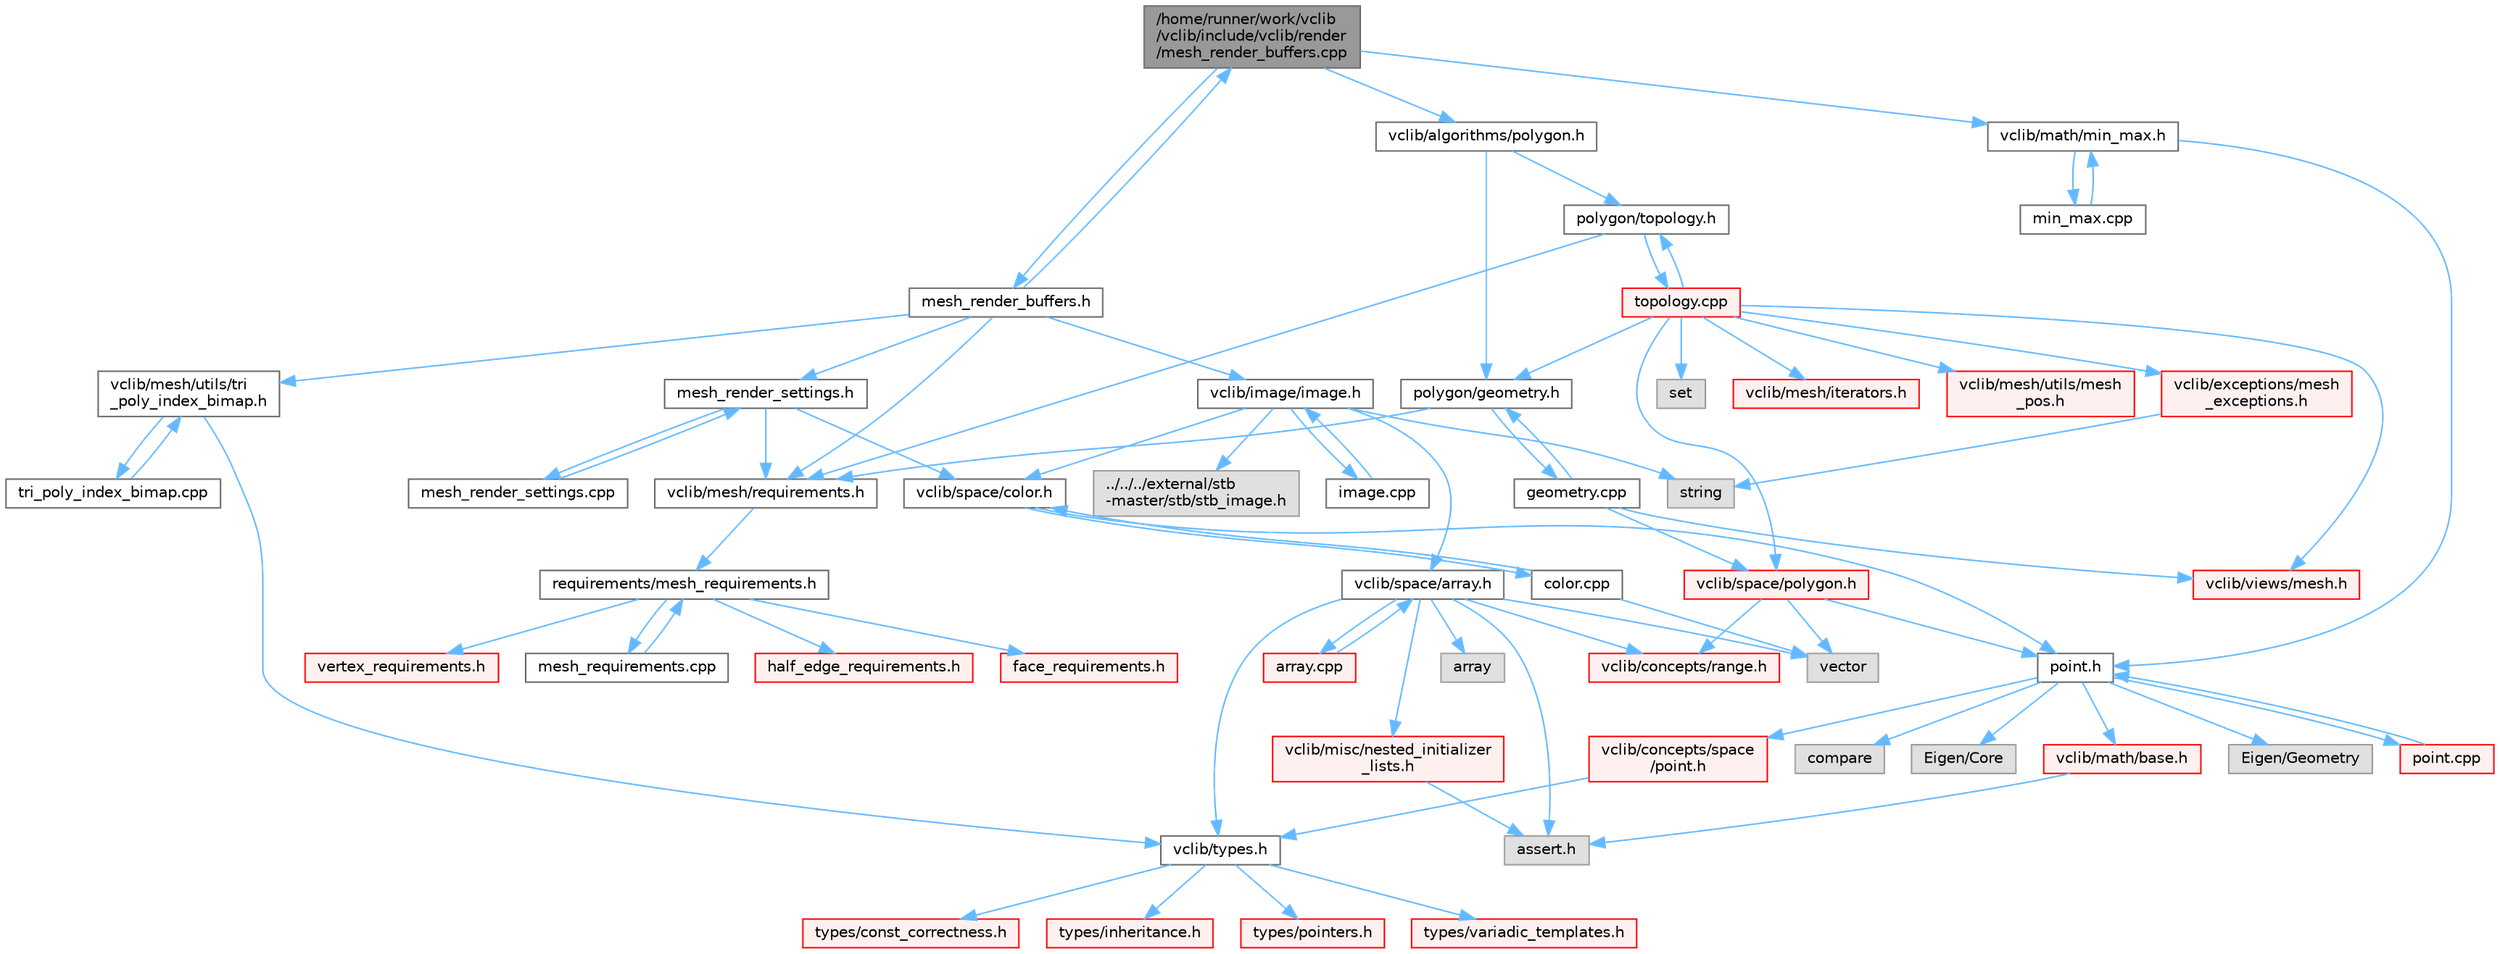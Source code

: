 digraph "/home/runner/work/vclib/vclib/include/vclib/render/mesh_render_buffers.cpp"
{
 // LATEX_PDF_SIZE
  bgcolor="transparent";
  edge [fontname=Helvetica,fontsize=10,labelfontname=Helvetica,labelfontsize=10];
  node [fontname=Helvetica,fontsize=10,shape=box,height=0.2,width=0.4];
  Node1 [label="/home/runner/work/vclib\l/vclib/include/vclib/render\l/mesh_render_buffers.cpp",height=0.2,width=0.4,color="gray40", fillcolor="grey60", style="filled", fontcolor="black",tooltip=" "];
  Node1 -> Node2 [color="steelblue1",style="solid"];
  Node2 [label="mesh_render_buffers.h",height=0.2,width=0.4,color="grey40", fillcolor="white", style="filled",URL="$mesh__render__buffers_8h.html",tooltip=" "];
  Node2 -> Node3 [color="steelblue1",style="solid"];
  Node3 [label="vclib/image/image.h",height=0.2,width=0.4,color="grey40", fillcolor="white", style="filled",URL="$image_2image_8h.html",tooltip=" "];
  Node3 -> Node4 [color="steelblue1",style="solid"];
  Node4 [label="string",height=0.2,width=0.4,color="grey60", fillcolor="#E0E0E0", style="filled",tooltip=" "];
  Node3 -> Node5 [color="steelblue1",style="solid"];
  Node5 [label="../../../external/stb\l-master/stb/stb_image.h",height=0.2,width=0.4,color="grey60", fillcolor="#E0E0E0", style="filled",tooltip=" "];
  Node3 -> Node6 [color="steelblue1",style="solid"];
  Node6 [label="vclib/space/array.h",height=0.2,width=0.4,color="grey40", fillcolor="white", style="filled",URL="$array_8h.html",tooltip=" "];
  Node6 -> Node7 [color="steelblue1",style="solid"];
  Node7 [label="assert.h",height=0.2,width=0.4,color="grey60", fillcolor="#E0E0E0", style="filled",tooltip=" "];
  Node6 -> Node8 [color="steelblue1",style="solid"];
  Node8 [label="array",height=0.2,width=0.4,color="grey60", fillcolor="#E0E0E0", style="filled",tooltip=" "];
  Node6 -> Node9 [color="steelblue1",style="solid"];
  Node9 [label="vector",height=0.2,width=0.4,color="grey60", fillcolor="#E0E0E0", style="filled",tooltip=" "];
  Node6 -> Node10 [color="steelblue1",style="solid"];
  Node10 [label="vclib/concepts/range.h",height=0.2,width=0.4,color="red", fillcolor="#FFF0F0", style="filled",URL="$range_8h.html",tooltip=" "];
  Node6 -> Node68 [color="steelblue1",style="solid"];
  Node68 [label="vclib/misc/nested_initializer\l_lists.h",height=0.2,width=0.4,color="red", fillcolor="#FFF0F0", style="filled",URL="$nested__initializer__lists_8h.html",tooltip=" "];
  Node68 -> Node7 [color="steelblue1",style="solid"];
  Node6 -> Node22 [color="steelblue1",style="solid"];
  Node22 [label="vclib/types.h",height=0.2,width=0.4,color="grey40", fillcolor="white", style="filled",URL="$types_8h.html",tooltip=" "];
  Node22 -> Node23 [color="steelblue1",style="solid"];
  Node23 [label="types/const_correctness.h",height=0.2,width=0.4,color="red", fillcolor="#FFF0F0", style="filled",URL="$types_2const__correctness_8h.html",tooltip=" "];
  Node22 -> Node24 [color="steelblue1",style="solid"];
  Node24 [label="types/inheritance.h",height=0.2,width=0.4,color="red", fillcolor="#FFF0F0", style="filled",URL="$inheritance_8h.html",tooltip=" "];
  Node22 -> Node25 [color="steelblue1",style="solid"];
  Node25 [label="types/pointers.h",height=0.2,width=0.4,color="red", fillcolor="#FFF0F0", style="filled",URL="$types_2pointers_8h.html",tooltip=" "];
  Node22 -> Node26 [color="steelblue1",style="solid"];
  Node26 [label="types/variadic_templates.h",height=0.2,width=0.4,color="red", fillcolor="#FFF0F0", style="filled",URL="$variadic__templates_8h.html",tooltip=" "];
  Node6 -> Node74 [color="steelblue1",style="solid"];
  Node74 [label="array.cpp",height=0.2,width=0.4,color="red", fillcolor="#FFF0F0", style="filled",URL="$array_8cpp.html",tooltip=" "];
  Node74 -> Node6 [color="steelblue1",style="solid"];
  Node3 -> Node36 [color="steelblue1",style="solid"];
  Node36 [label="vclib/space/color.h",height=0.2,width=0.4,color="grey40", fillcolor="white", style="filled",URL="$space_2color_8h.html",tooltip=" "];
  Node36 -> Node37 [color="steelblue1",style="solid"];
  Node37 [label="point.h",height=0.2,width=0.4,color="grey40", fillcolor="white", style="filled",URL="$space_2point_8h.html",tooltip=" "];
  Node37 -> Node38 [color="steelblue1",style="solid"];
  Node38 [label="compare",height=0.2,width=0.4,color="grey60", fillcolor="#E0E0E0", style="filled",tooltip=" "];
  Node37 -> Node39 [color="steelblue1",style="solid"];
  Node39 [label="Eigen/Core",height=0.2,width=0.4,color="grey60", fillcolor="#E0E0E0", style="filled",tooltip=" "];
  Node37 -> Node40 [color="steelblue1",style="solid"];
  Node40 [label="Eigen/Geometry",height=0.2,width=0.4,color="grey60", fillcolor="#E0E0E0", style="filled",tooltip=" "];
  Node37 -> Node41 [color="steelblue1",style="solid"];
  Node41 [label="vclib/concepts/space\l/point.h",height=0.2,width=0.4,color="red", fillcolor="#FFF0F0", style="filled",URL="$concepts_2space_2point_8h.html",tooltip=" "];
  Node41 -> Node22 [color="steelblue1",style="solid"];
  Node37 -> Node44 [color="steelblue1",style="solid"];
  Node44 [label="vclib/math/base.h",height=0.2,width=0.4,color="red", fillcolor="#FFF0F0", style="filled",URL="$math_2base_8h.html",tooltip=" "];
  Node44 -> Node7 [color="steelblue1",style="solid"];
  Node37 -> Node47 [color="steelblue1",style="solid"];
  Node47 [label="point.cpp",height=0.2,width=0.4,color="red", fillcolor="#FFF0F0", style="filled",URL="$point_8cpp.html",tooltip=" "];
  Node47 -> Node37 [color="steelblue1",style="solid"];
  Node36 -> Node50 [color="steelblue1",style="solid"];
  Node50 [label="color.cpp",height=0.2,width=0.4,color="grey40", fillcolor="white", style="filled",URL="$space_2color_8cpp.html",tooltip=" "];
  Node50 -> Node36 [color="steelblue1",style="solid"];
  Node50 -> Node9 [color="steelblue1",style="solid"];
  Node3 -> Node76 [color="steelblue1",style="solid"];
  Node76 [label="image.cpp",height=0.2,width=0.4,color="grey40", fillcolor="white", style="filled",URL="$image_8cpp.html",tooltip=" "];
  Node76 -> Node3 [color="steelblue1",style="solid"];
  Node2 -> Node77 [color="steelblue1",style="solid"];
  Node77 [label="vclib/mesh/requirements.h",height=0.2,width=0.4,color="grey40", fillcolor="white", style="filled",URL="$requirements_8h.html",tooltip=" "];
  Node77 -> Node78 [color="steelblue1",style="solid"];
  Node78 [label="requirements/mesh_requirements.h",height=0.2,width=0.4,color="grey40", fillcolor="white", style="filled",URL="$mesh__requirements_8h.html",tooltip=" "];
  Node78 -> Node79 [color="steelblue1",style="solid"];
  Node79 [label="half_edge_requirements.h",height=0.2,width=0.4,color="red", fillcolor="#FFF0F0", style="filled",URL="$half__edge__requirements_8h.html",tooltip=" "];
  Node78 -> Node165 [color="steelblue1",style="solid"];
  Node165 [label="face_requirements.h",height=0.2,width=0.4,color="red", fillcolor="#FFF0F0", style="filled",URL="$face__requirements_8h.html",tooltip=" "];
  Node78 -> Node88 [color="steelblue1",style="solid"];
  Node88 [label="vertex_requirements.h",height=0.2,width=0.4,color="red", fillcolor="#FFF0F0", style="filled",URL="$vertex__requirements_8h.html",tooltip=" "];
  Node78 -> Node190 [color="steelblue1",style="solid"];
  Node190 [label="mesh_requirements.cpp",height=0.2,width=0.4,color="grey40", fillcolor="white", style="filled",URL="$mesh__requirements_8cpp.html",tooltip=" "];
  Node190 -> Node78 [color="steelblue1",style="solid"];
  Node2 -> Node191 [color="steelblue1",style="solid"];
  Node191 [label="vclib/mesh/utils/tri\l_poly_index_bimap.h",height=0.2,width=0.4,color="grey40", fillcolor="white", style="filled",URL="$tri__poly__index__bimap_8h.html",tooltip=" "];
  Node191 -> Node22 [color="steelblue1",style="solid"];
  Node191 -> Node192 [color="steelblue1",style="solid"];
  Node192 [label="tri_poly_index_bimap.cpp",height=0.2,width=0.4,color="grey40", fillcolor="white", style="filled",URL="$tri__poly__index__bimap_8cpp.html",tooltip=" "];
  Node192 -> Node191 [color="steelblue1",style="solid"];
  Node2 -> Node193 [color="steelblue1",style="solid"];
  Node193 [label="mesh_render_settings.h",height=0.2,width=0.4,color="grey40", fillcolor="white", style="filled",URL="$mesh__render__settings_8h.html",tooltip=" "];
  Node193 -> Node77 [color="steelblue1",style="solid"];
  Node193 -> Node36 [color="steelblue1",style="solid"];
  Node193 -> Node194 [color="steelblue1",style="solid"];
  Node194 [label="mesh_render_settings.cpp",height=0.2,width=0.4,color="grey40", fillcolor="white", style="filled",URL="$mesh__render__settings_8cpp.html",tooltip=" "];
  Node194 -> Node193 [color="steelblue1",style="solid"];
  Node2 -> Node1 [color="steelblue1",style="solid"];
  Node1 -> Node195 [color="steelblue1",style="solid"];
  Node195 [label="vclib/algorithms/polygon.h",height=0.2,width=0.4,color="grey40", fillcolor="white", style="filled",URL="$algorithms_2polygon_8h.html",tooltip=" "];
  Node195 -> Node196 [color="steelblue1",style="solid"];
  Node196 [label="polygon/geometry.h",height=0.2,width=0.4,color="grey40", fillcolor="white", style="filled",URL="$geometry_8h.html",tooltip=" "];
  Node196 -> Node77 [color="steelblue1",style="solid"];
  Node196 -> Node197 [color="steelblue1",style="solid"];
  Node197 [label="geometry.cpp",height=0.2,width=0.4,color="grey40", fillcolor="white", style="filled",URL="$geometry_8cpp.html",tooltip=" "];
  Node197 -> Node196 [color="steelblue1",style="solid"];
  Node197 -> Node198 [color="steelblue1",style="solid"];
  Node198 [label="vclib/space/polygon.h",height=0.2,width=0.4,color="red", fillcolor="#FFF0F0", style="filled",URL="$space_2polygon_8h.html",tooltip=" "];
  Node198 -> Node9 [color="steelblue1",style="solid"];
  Node198 -> Node10 [color="steelblue1",style="solid"];
  Node198 -> Node37 [color="steelblue1",style="solid"];
  Node197 -> Node205 [color="steelblue1",style="solid"];
  Node205 [label="vclib/views/mesh.h",height=0.2,width=0.4,color="red", fillcolor="#FFF0F0", style="filled",URL="$views_2mesh_8h.html",tooltip=" "];
  Node195 -> Node225 [color="steelblue1",style="solid"];
  Node225 [label="polygon/topology.h",height=0.2,width=0.4,color="grey40", fillcolor="white", style="filled",URL="$polygon_2topology_8h.html",tooltip=" "];
  Node225 -> Node77 [color="steelblue1",style="solid"];
  Node225 -> Node226 [color="steelblue1",style="solid"];
  Node226 [label="topology.cpp",height=0.2,width=0.4,color="red", fillcolor="#FFF0F0", style="filled",URL="$polygon_2topology_8cpp.html",tooltip=" "];
  Node226 -> Node225 [color="steelblue1",style="solid"];
  Node226 -> Node227 [color="steelblue1",style="solid"];
  Node227 [label="set",height=0.2,width=0.4,color="grey60", fillcolor="#E0E0E0", style="filled",tooltip=" "];
  Node226 -> Node90 [color="steelblue1",style="solid"];
  Node90 [label="vclib/exceptions/mesh\l_exceptions.h",height=0.2,width=0.4,color="red", fillcolor="#FFF0F0", style="filled",URL="$mesh__exceptions_8h.html",tooltip=" "];
  Node90 -> Node4 [color="steelblue1",style="solid"];
  Node226 -> Node228 [color="steelblue1",style="solid"];
  Node228 [label="vclib/mesh/iterators.h",height=0.2,width=0.4,color="red", fillcolor="#FFF0F0", style="filled",URL="$mesh_2iterators_8h.html",tooltip=" "];
  Node226 -> Node232 [color="steelblue1",style="solid"];
  Node232 [label="vclib/mesh/utils/mesh\l_pos.h",height=0.2,width=0.4,color="red", fillcolor="#FFF0F0", style="filled",URL="$mesh__pos_8h.html",tooltip=" "];
  Node226 -> Node205 [color="steelblue1",style="solid"];
  Node226 -> Node198 [color="steelblue1",style="solid"];
  Node226 -> Node196 [color="steelblue1",style="solid"];
  Node1 -> Node236 [color="steelblue1",style="solid"];
  Node236 [label="vclib/math/min_max.h",height=0.2,width=0.4,color="grey40", fillcolor="white", style="filled",URL="$min__max_8h.html",tooltip=" "];
  Node236 -> Node37 [color="steelblue1",style="solid"];
  Node236 -> Node237 [color="steelblue1",style="solid"];
  Node237 [label="min_max.cpp",height=0.2,width=0.4,color="grey40", fillcolor="white", style="filled",URL="$min__max_8cpp.html",tooltip=" "];
  Node237 -> Node236 [color="steelblue1",style="solid"];
}

